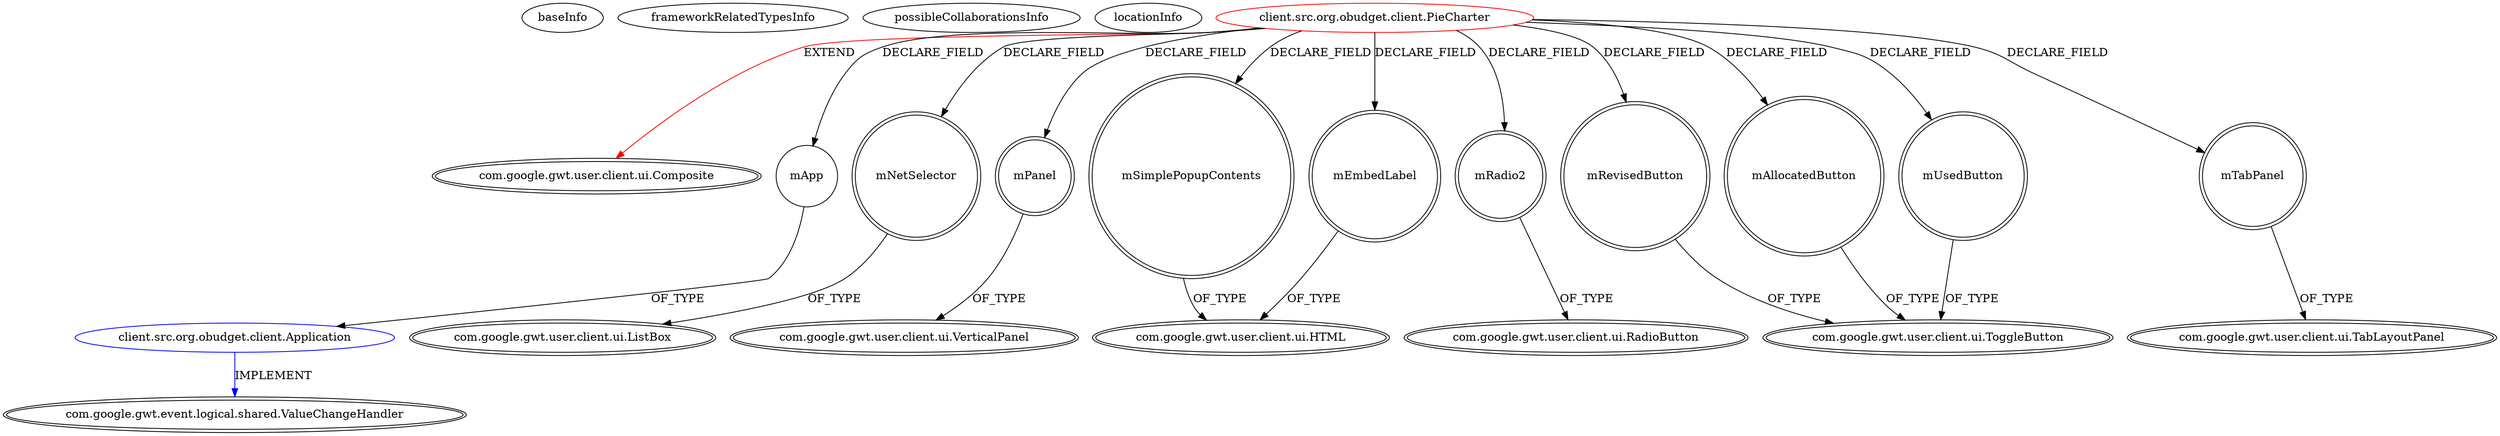 digraph {
baseInfo[graphId=1165,category="extension_graph",isAnonymous=false,possibleRelation=true]
frameworkRelatedTypesInfo[0="com.google.gwt.user.client.ui.Composite"]
possibleCollaborationsInfo[0="1165~FIELD_DECLARATION-~com.google.gwt.user.client.ui.Composite ~com.google.gwt.event.logical.shared.ValueChangeHandler ~false~false"]
locationInfo[projectName="daonb-obudget",filePath="/daonb-obudget/obudget-master/src/client/src/org/obudget/client/PieCharter.java",contextSignature="PieCharter",graphId="1165"]
0[label="client.src.org.obudget.client.PieCharter",vertexType="ROOT_CLIENT_CLASS_DECLARATION",isFrameworkType=false,color=red]
1[label="com.google.gwt.user.client.ui.Composite",vertexType="FRAMEWORK_CLASS_TYPE",isFrameworkType=true,peripheries=2]
2[label="mAllocatedButton",vertexType="FIELD_DECLARATION",isFrameworkType=true,peripheries=2,shape=circle]
3[label="com.google.gwt.user.client.ui.ToggleButton",vertexType="FRAMEWORK_CLASS_TYPE",isFrameworkType=true,peripheries=2]
4[label="mApp",vertexType="FIELD_DECLARATION",isFrameworkType=false,shape=circle]
5[label="client.src.org.obudget.client.Application",vertexType="REFERENCE_CLIENT_CLASS_DECLARATION",isFrameworkType=false,color=blue]
6[label="com.google.gwt.event.logical.shared.ValueChangeHandler",vertexType="FRAMEWORK_INTERFACE_TYPE",isFrameworkType=true,peripheries=2]
7[label="mEmbedLabel",vertexType="FIELD_DECLARATION",isFrameworkType=true,peripheries=2,shape=circle]
8[label="com.google.gwt.user.client.ui.HTML",vertexType="FRAMEWORK_CLASS_TYPE",isFrameworkType=true,peripheries=2]
9[label="mNetSelector",vertexType="FIELD_DECLARATION",isFrameworkType=true,peripheries=2,shape=circle]
10[label="com.google.gwt.user.client.ui.ListBox",vertexType="FRAMEWORK_CLASS_TYPE",isFrameworkType=true,peripheries=2]
11[label="mPanel",vertexType="FIELD_DECLARATION",isFrameworkType=true,peripheries=2,shape=circle]
12[label="com.google.gwt.user.client.ui.VerticalPanel",vertexType="FRAMEWORK_CLASS_TYPE",isFrameworkType=true,peripheries=2]
13[label="mRadio2",vertexType="FIELD_DECLARATION",isFrameworkType=true,peripheries=2,shape=circle]
14[label="com.google.gwt.user.client.ui.RadioButton",vertexType="FRAMEWORK_CLASS_TYPE",isFrameworkType=true,peripheries=2]
15[label="mRevisedButton",vertexType="FIELD_DECLARATION",isFrameworkType=true,peripheries=2,shape=circle]
17[label="mSimplePopupContents",vertexType="FIELD_DECLARATION",isFrameworkType=true,peripheries=2,shape=circle]
19[label="mTabPanel",vertexType="FIELD_DECLARATION",isFrameworkType=true,peripheries=2,shape=circle]
20[label="com.google.gwt.user.client.ui.TabLayoutPanel",vertexType="FRAMEWORK_CLASS_TYPE",isFrameworkType=true,peripheries=2]
21[label="mUsedButton",vertexType="FIELD_DECLARATION",isFrameworkType=true,peripheries=2,shape=circle]
0->1[label="EXTEND",color=red]
0->2[label="DECLARE_FIELD"]
2->3[label="OF_TYPE"]
0->4[label="DECLARE_FIELD"]
5->6[label="IMPLEMENT",color=blue]
4->5[label="OF_TYPE"]
0->7[label="DECLARE_FIELD"]
7->8[label="OF_TYPE"]
0->9[label="DECLARE_FIELD"]
9->10[label="OF_TYPE"]
0->11[label="DECLARE_FIELD"]
11->12[label="OF_TYPE"]
0->13[label="DECLARE_FIELD"]
13->14[label="OF_TYPE"]
0->15[label="DECLARE_FIELD"]
15->3[label="OF_TYPE"]
0->17[label="DECLARE_FIELD"]
17->8[label="OF_TYPE"]
0->19[label="DECLARE_FIELD"]
19->20[label="OF_TYPE"]
0->21[label="DECLARE_FIELD"]
21->3[label="OF_TYPE"]
}

